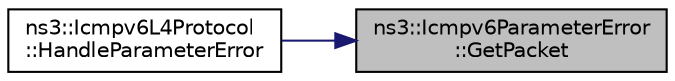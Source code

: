 digraph "ns3::Icmpv6ParameterError::GetPacket"
{
 // LATEX_PDF_SIZE
  edge [fontname="Helvetica",fontsize="10",labelfontname="Helvetica",labelfontsize="10"];
  node [fontname="Helvetica",fontsize="10",shape=record];
  rankdir="RL";
  Node1 [label="ns3::Icmpv6ParameterError\l::GetPacket",height=0.2,width=0.4,color="black", fillcolor="grey75", style="filled", fontcolor="black",tooltip="Get the incorrect packet."];
  Node1 -> Node2 [dir="back",color="midnightblue",fontsize="10",style="solid",fontname="Helvetica"];
  Node2 [label="ns3::Icmpv6L4Protocol\l::HandleParameterError",height=0.2,width=0.4,color="black", fillcolor="white", style="filled",URL="$classns3_1_1_icmpv6_l4_protocol.html#ae1ec3272a15fdf3bde7037b86191a365",tooltip="Receive Parameter Error method."];
}
